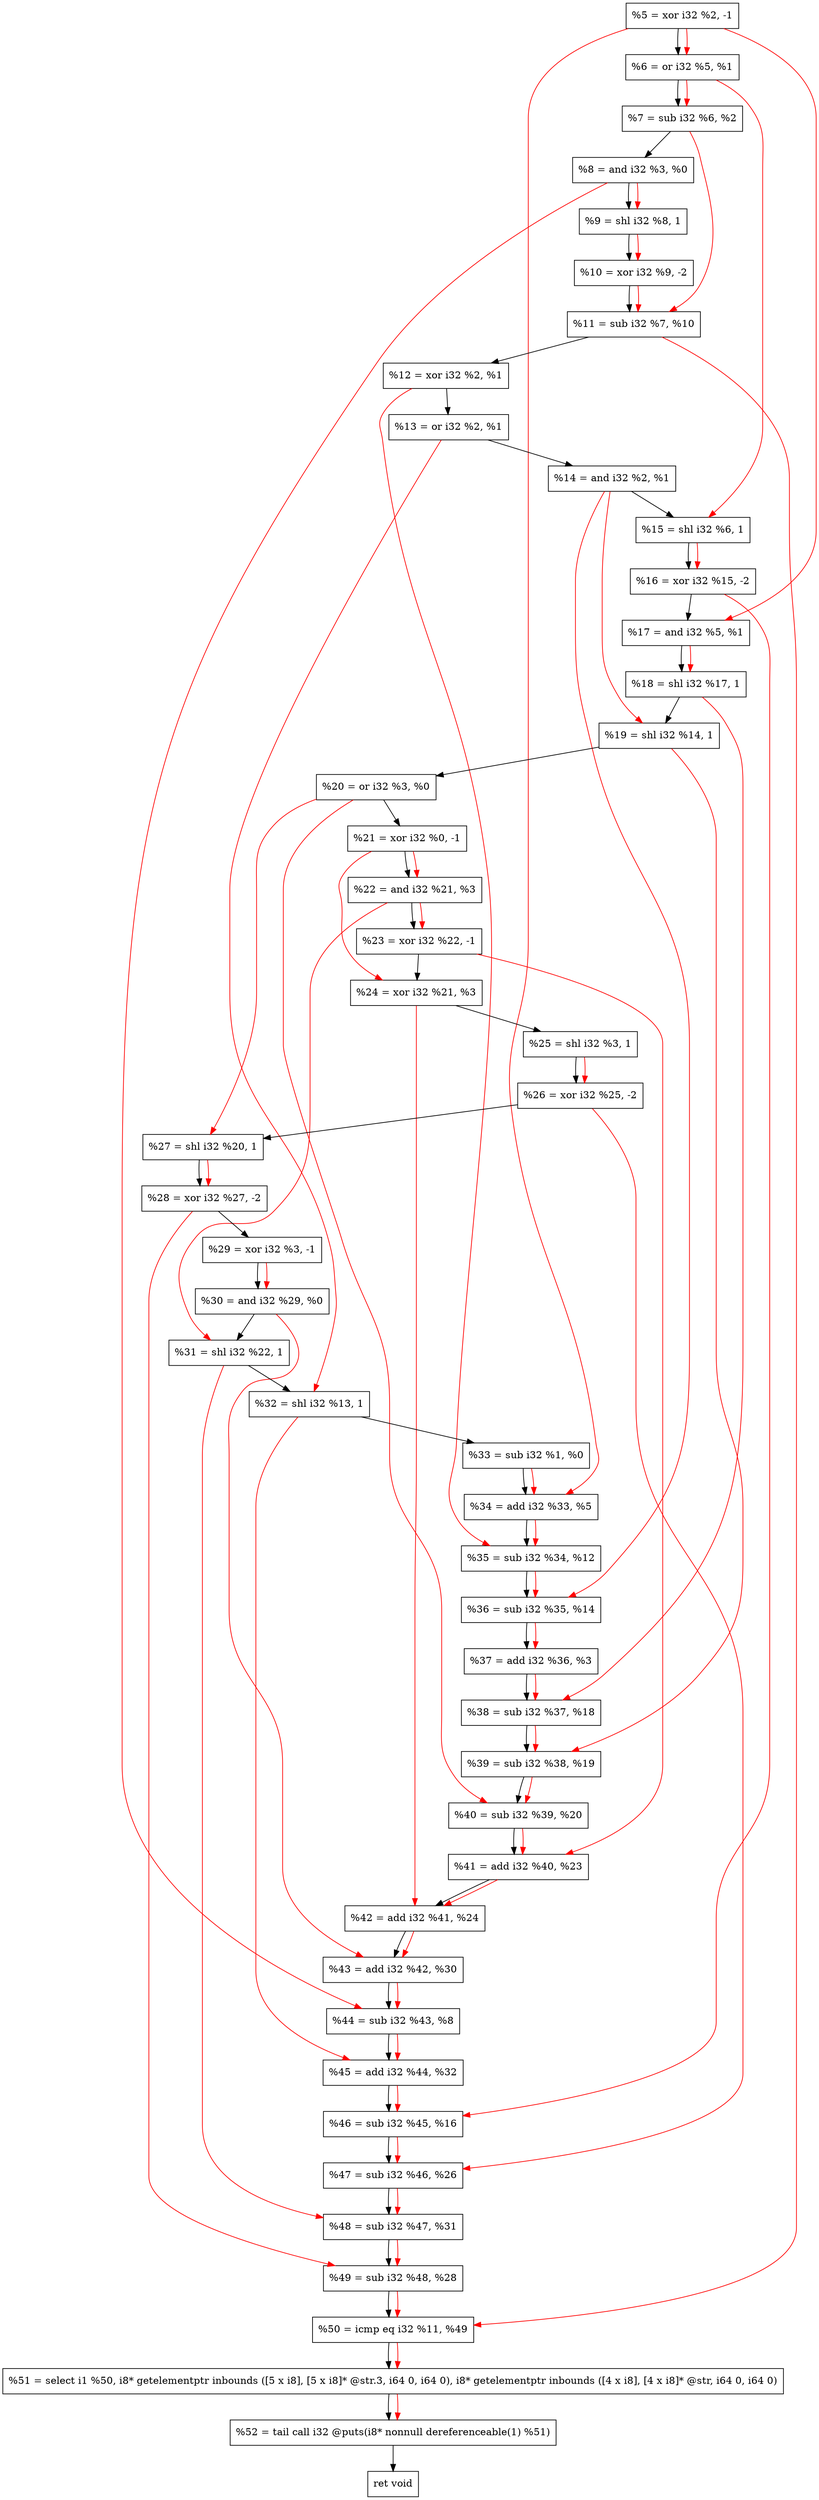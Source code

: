 digraph "DFG for'crackme' function" {
	Node0x917d30[shape=record, label="  %5 = xor i32 %2, -1"];
	Node0x917da0[shape=record, label="  %6 = or i32 %5, %1"];
	Node0x917e10[shape=record, label="  %7 = sub i32 %6, %2"];
	Node0x917e80[shape=record, label="  %8 = and i32 %3, %0"];
	Node0x917f20[shape=record, label="  %9 = shl i32 %8, 1"];
	Node0x917fc0[shape=record, label="  %10 = xor i32 %9, -2"];
	Node0x918030[shape=record, label="  %11 = sub i32 %7, %10"];
	Node0x9180a0[shape=record, label="  %12 = xor i32 %2, %1"];
	Node0x918110[shape=record, label="  %13 = or i32 %2, %1"];
	Node0x918180[shape=record, label="  %14 = and i32 %2, %1"];
	Node0x9181f0[shape=record, label="  %15 = shl i32 %6, 1"];
	Node0x918260[shape=record, label="  %16 = xor i32 %15, -2"];
	Node0x9182d0[shape=record, label="  %17 = and i32 %5, %1"];
	Node0x918340[shape=record, label="  %18 = shl i32 %17, 1"];
	Node0x9183b0[shape=record, label="  %19 = shl i32 %14, 1"];
	Node0x918420[shape=record, label="  %20 = or i32 %3, %0"];
	Node0x918490[shape=record, label="  %21 = xor i32 %0, -1"];
	Node0x918500[shape=record, label="  %22 = and i32 %21, %3"];
	Node0x918570[shape=record, label="  %23 = xor i32 %22, -1"];
	Node0x9185e0[shape=record, label="  %24 = xor i32 %21, %3"];
	Node0x918650[shape=record, label="  %25 = shl i32 %3, 1"];
	Node0x9186c0[shape=record, label="  %26 = xor i32 %25, -2"];
	Node0x918730[shape=record, label="  %27 = shl i32 %20, 1"];
	Node0x9187a0[shape=record, label="  %28 = xor i32 %27, -2"];
	Node0x918810[shape=record, label="  %29 = xor i32 %3, -1"];
	Node0x918880[shape=record, label="  %30 = and i32 %29, %0"];
	Node0x9188f0[shape=record, label="  %31 = shl i32 %22, 1"];
	Node0x918960[shape=record, label="  %32 = shl i32 %13, 1"];
	Node0x918be0[shape=record, label="  %33 = sub i32 %1, %0"];
	Node0x918c50[shape=record, label="  %34 = add i32 %33, %5"];
	Node0x918cc0[shape=record, label="  %35 = sub i32 %34, %12"];
	Node0x918d30[shape=record, label="  %36 = sub i32 %35, %14"];
	Node0x918da0[shape=record, label="  %37 = add i32 %36, %3"];
	Node0x918e10[shape=record, label="  %38 = sub i32 %37, %18"];
	Node0x918e80[shape=record, label="  %39 = sub i32 %38, %19"];
	Node0x918ef0[shape=record, label="  %40 = sub i32 %39, %20"];
	Node0x918f60[shape=record, label="  %41 = add i32 %40, %23"];
	Node0x918fd0[shape=record, label="  %42 = add i32 %41, %24"];
	Node0x919040[shape=record, label="  %43 = add i32 %42, %30"];
	Node0x9190b0[shape=record, label="  %44 = sub i32 %43, %8"];
	Node0x919120[shape=record, label="  %45 = add i32 %44, %32"];
	Node0x919190[shape=record, label="  %46 = sub i32 %45, %16"];
	Node0x919200[shape=record, label="  %47 = sub i32 %46, %26"];
	Node0x919270[shape=record, label="  %48 = sub i32 %47, %31"];
	Node0x9192e0[shape=record, label="  %49 = sub i32 %48, %28"];
	Node0x919350[shape=record, label="  %50 = icmp eq i32 %11, %49"];
	Node0x8b8268[shape=record, label="  %51 = select i1 %50, i8* getelementptr inbounds ([5 x i8], [5 x i8]* @str.3, i64 0, i64 0), i8* getelementptr inbounds ([4 x i8], [4 x i8]* @str, i64 0, i64 0)"];
	Node0x9197f0[shape=record, label="  %52 = tail call i32 @puts(i8* nonnull dereferenceable(1) %51)"];
	Node0x919840[shape=record, label="  ret void"];
	Node0x917d30 -> Node0x917da0;
	Node0x917da0 -> Node0x917e10;
	Node0x917e10 -> Node0x917e80;
	Node0x917e80 -> Node0x917f20;
	Node0x917f20 -> Node0x917fc0;
	Node0x917fc0 -> Node0x918030;
	Node0x918030 -> Node0x9180a0;
	Node0x9180a0 -> Node0x918110;
	Node0x918110 -> Node0x918180;
	Node0x918180 -> Node0x9181f0;
	Node0x9181f0 -> Node0x918260;
	Node0x918260 -> Node0x9182d0;
	Node0x9182d0 -> Node0x918340;
	Node0x918340 -> Node0x9183b0;
	Node0x9183b0 -> Node0x918420;
	Node0x918420 -> Node0x918490;
	Node0x918490 -> Node0x918500;
	Node0x918500 -> Node0x918570;
	Node0x918570 -> Node0x9185e0;
	Node0x9185e0 -> Node0x918650;
	Node0x918650 -> Node0x9186c0;
	Node0x9186c0 -> Node0x918730;
	Node0x918730 -> Node0x9187a0;
	Node0x9187a0 -> Node0x918810;
	Node0x918810 -> Node0x918880;
	Node0x918880 -> Node0x9188f0;
	Node0x9188f0 -> Node0x918960;
	Node0x918960 -> Node0x918be0;
	Node0x918be0 -> Node0x918c50;
	Node0x918c50 -> Node0x918cc0;
	Node0x918cc0 -> Node0x918d30;
	Node0x918d30 -> Node0x918da0;
	Node0x918da0 -> Node0x918e10;
	Node0x918e10 -> Node0x918e80;
	Node0x918e80 -> Node0x918ef0;
	Node0x918ef0 -> Node0x918f60;
	Node0x918f60 -> Node0x918fd0;
	Node0x918fd0 -> Node0x919040;
	Node0x919040 -> Node0x9190b0;
	Node0x9190b0 -> Node0x919120;
	Node0x919120 -> Node0x919190;
	Node0x919190 -> Node0x919200;
	Node0x919200 -> Node0x919270;
	Node0x919270 -> Node0x9192e0;
	Node0x9192e0 -> Node0x919350;
	Node0x919350 -> Node0x8b8268;
	Node0x8b8268 -> Node0x9197f0;
	Node0x9197f0 -> Node0x919840;
edge [color=red]
	Node0x917d30 -> Node0x917da0;
	Node0x917da0 -> Node0x917e10;
	Node0x917e80 -> Node0x917f20;
	Node0x917f20 -> Node0x917fc0;
	Node0x917e10 -> Node0x918030;
	Node0x917fc0 -> Node0x918030;
	Node0x917da0 -> Node0x9181f0;
	Node0x9181f0 -> Node0x918260;
	Node0x917d30 -> Node0x9182d0;
	Node0x9182d0 -> Node0x918340;
	Node0x918180 -> Node0x9183b0;
	Node0x918490 -> Node0x918500;
	Node0x918500 -> Node0x918570;
	Node0x918490 -> Node0x9185e0;
	Node0x918650 -> Node0x9186c0;
	Node0x918420 -> Node0x918730;
	Node0x918730 -> Node0x9187a0;
	Node0x918810 -> Node0x918880;
	Node0x918500 -> Node0x9188f0;
	Node0x918110 -> Node0x918960;
	Node0x918be0 -> Node0x918c50;
	Node0x917d30 -> Node0x918c50;
	Node0x918c50 -> Node0x918cc0;
	Node0x9180a0 -> Node0x918cc0;
	Node0x918cc0 -> Node0x918d30;
	Node0x918180 -> Node0x918d30;
	Node0x918d30 -> Node0x918da0;
	Node0x918da0 -> Node0x918e10;
	Node0x918340 -> Node0x918e10;
	Node0x918e10 -> Node0x918e80;
	Node0x9183b0 -> Node0x918e80;
	Node0x918e80 -> Node0x918ef0;
	Node0x918420 -> Node0x918ef0;
	Node0x918ef0 -> Node0x918f60;
	Node0x918570 -> Node0x918f60;
	Node0x918f60 -> Node0x918fd0;
	Node0x9185e0 -> Node0x918fd0;
	Node0x918fd0 -> Node0x919040;
	Node0x918880 -> Node0x919040;
	Node0x919040 -> Node0x9190b0;
	Node0x917e80 -> Node0x9190b0;
	Node0x9190b0 -> Node0x919120;
	Node0x918960 -> Node0x919120;
	Node0x919120 -> Node0x919190;
	Node0x918260 -> Node0x919190;
	Node0x919190 -> Node0x919200;
	Node0x9186c0 -> Node0x919200;
	Node0x919200 -> Node0x919270;
	Node0x9188f0 -> Node0x919270;
	Node0x919270 -> Node0x9192e0;
	Node0x9187a0 -> Node0x9192e0;
	Node0x918030 -> Node0x919350;
	Node0x9192e0 -> Node0x919350;
	Node0x919350 -> Node0x8b8268;
	Node0x8b8268 -> Node0x9197f0;
}
